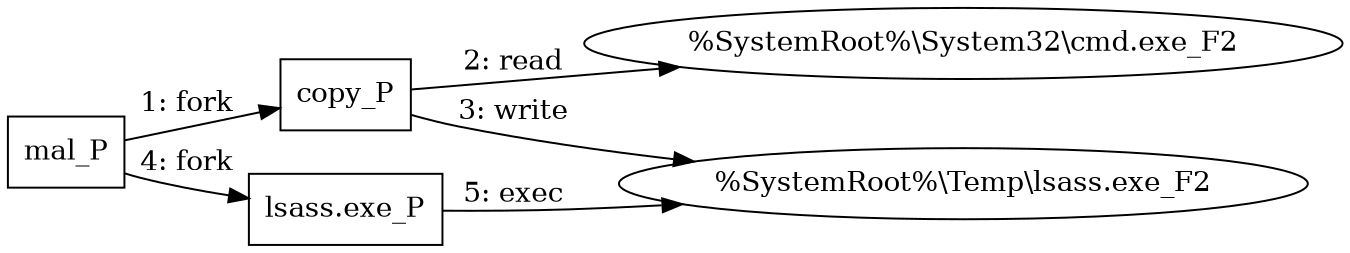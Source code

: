 digraph "T1036.003" {
rankdir="LR"
size="9"
fixedsize="false"
splines="true"
nodesep=0.3
ranksep=0
fontsize=10
overlap="scalexy"
engine= "neato"
	"mal_P" [node_type=Process shape=box]
	"copy_P" [node_type=Process shape=box]
	"lsass.exe_P" [node_type=Process shape=box]
	"\%SystemRoot%\\System32\\cmd.exe_F2" [node_type=File shape=ellipse]
	"\%SystemRoot%\\Temp\\lsass.exe_F2" [node_type=File shape=ellipse]
	"mal_P" -> "copy_P" [label="1: fork"]
	"copy_P" -> "\%SystemRoot%\\System32\\cmd.exe_F2" [label="2: read"]
	"copy_P" -> "\%SystemRoot%\\Temp\\lsass.exe_F2" [label="3: write"]
	"mal_P" -> "lsass.exe_P" [label="4: fork"]
	"lsass.exe_P" -> "\%SystemRoot%\\Temp\\lsass.exe_F2" [label="5: exec"]
}
